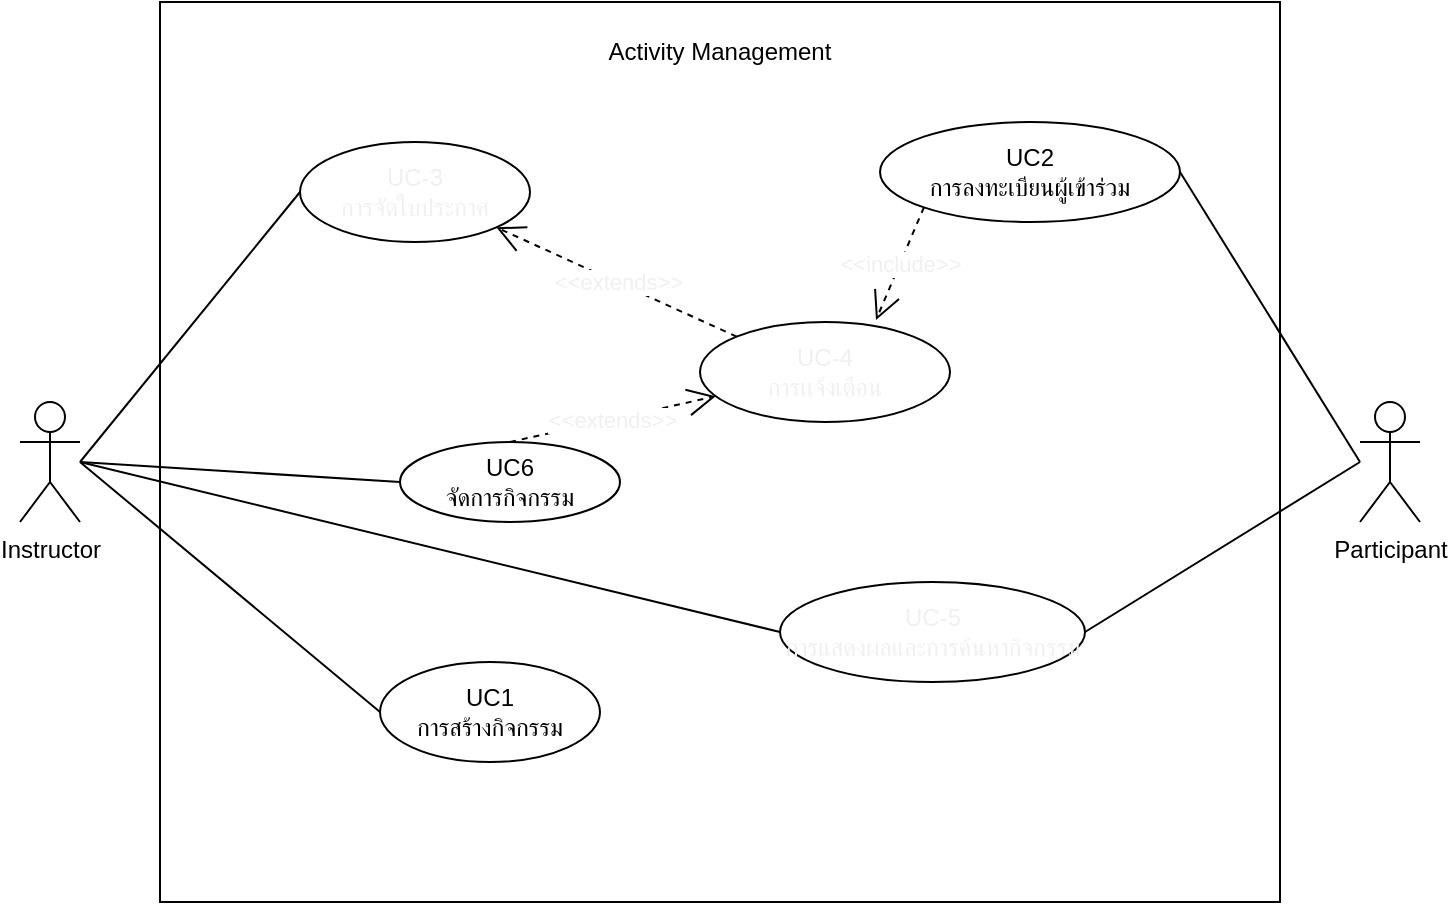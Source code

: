 <mxfile>
    <diagram id="m8P2tEuYKjLTcJf67UYX" name="Page-1">
        <mxGraphModel dx="676" dy="621" grid="1" gridSize="10" guides="1" tooltips="1" connect="1" arrows="1" fold="1" page="1" pageScale="1" pageWidth="850" pageHeight="1100" math="0" shadow="0">
            <root>
                <mxCell id="0"/>
                <mxCell id="1" parent="0"/>
                <mxCell id="9" value="" style="rounded=0;whiteSpace=wrap;html=1;" parent="1" vertex="1">
                    <mxGeometry x="150" y="40" width="560" height="450" as="geometry"/>
                </mxCell>
                <mxCell id="10" value="Participant" style="shape=umlActor;verticalLabelPosition=bottom;verticalAlign=top;html=1;outlineConnect=0;" parent="1" vertex="1">
                    <mxGeometry x="750" y="240" width="30" height="60" as="geometry"/>
                </mxCell>
                <mxCell id="55" style="edgeStyle=none;html=1;entryX=0;entryY=0.5;entryDx=0;entryDy=0;fontColor=#F0F0F0;endArrow=none;endFill=0;" parent="1" target="54" edge="1">
                    <mxGeometry relative="1" as="geometry">
                        <mxPoint x="110" y="270" as="sourcePoint"/>
                    </mxGeometry>
                </mxCell>
                <mxCell id="11" value="Instructor" style="shape=umlActor;verticalLabelPosition=bottom;verticalAlign=top;html=1;outlineConnect=0;" parent="1" vertex="1">
                    <mxGeometry x="80" y="240" width="30" height="60" as="geometry"/>
                </mxCell>
                <mxCell id="18" value="UC1&lt;br&gt;การสร้างกิจกรรม" style="ellipse;whiteSpace=wrap;html=1;" parent="1" vertex="1">
                    <mxGeometry x="260" y="370" width="110" height="50" as="geometry"/>
                </mxCell>
                <mxCell id="20" value="Activity Management" style="text;html=1;strokeColor=none;fillColor=none;align=center;verticalAlign=middle;whiteSpace=wrap;rounded=0;" parent="1" vertex="1">
                    <mxGeometry x="360" y="50" width="140" height="30" as="geometry"/>
                </mxCell>
                <mxCell id="21" value="UC2&lt;br&gt;การลงทะเบียนผู้เข้าร่วม" style="ellipse;whiteSpace=wrap;html=1;" parent="1" vertex="1">
                    <mxGeometry x="510" y="100" width="150" height="50" as="geometry"/>
                </mxCell>
                <mxCell id="26" value="UC-3&lt;br&gt;การจัดใบประกาศ" style="ellipse;whiteSpace=wrap;html=1;fontColor=#F0F0F0;" parent="1" vertex="1">
                    <mxGeometry x="220" y="110" width="115" height="50" as="geometry"/>
                </mxCell>
                <mxCell id="27" value="UC-4&lt;br&gt;การเเจ้งเตือน" style="ellipse;whiteSpace=wrap;html=1;fontColor=#F0F0F0;" parent="1" vertex="1">
                    <mxGeometry x="420" y="200" width="125" height="50" as="geometry"/>
                </mxCell>
                <mxCell id="28" value="UC-5&lt;br&gt;การแสดงผลและการค้นหากิจกรรม" style="ellipse;whiteSpace=wrap;html=1;fontColor=#F0F0F0;" parent="1" vertex="1">
                    <mxGeometry x="460" y="330" width="152.5" height="50" as="geometry"/>
                </mxCell>
                <mxCell id="40" value="" style="endArrow=none;html=1;fontColor=#F0F0F0;entryX=0;entryY=0.5;entryDx=0;entryDy=0;" parent="1" target="18" edge="1">
                    <mxGeometry width="50" height="50" relative="1" as="geometry">
                        <mxPoint x="110" y="270" as="sourcePoint"/>
                        <mxPoint x="440.0" y="140" as="targetPoint"/>
                    </mxGeometry>
                </mxCell>
                <mxCell id="41" value="" style="endArrow=none;html=1;fontColor=#F0F0F0;entryX=0;entryY=0.5;entryDx=0;entryDy=0;" parent="1" target="26" edge="1">
                    <mxGeometry width="50" height="50" relative="1" as="geometry">
                        <mxPoint x="110" y="270" as="sourcePoint"/>
                        <mxPoint x="250" y="135" as="targetPoint"/>
                    </mxGeometry>
                </mxCell>
                <mxCell id="42" value="" style="endArrow=none;html=1;fontColor=#F0F0F0;exitX=1;exitY=0.5;exitDx=0;exitDy=0;" parent="1" source="21" edge="1">
                    <mxGeometry width="50" height="50" relative="1" as="geometry">
                        <mxPoint x="130" y="280" as="sourcePoint"/>
                        <mxPoint x="750" y="270" as="targetPoint"/>
                    </mxGeometry>
                </mxCell>
                <mxCell id="43" value="&amp;lt;&amp;lt;include&amp;gt;&amp;gt;" style="endArrow=open;endSize=12;dashed=1;html=1;fontColor=#F0F0F0;entryX=0.704;entryY=-0.02;entryDx=0;entryDy=0;entryPerimeter=0;exitX=0;exitY=1;exitDx=0;exitDy=0;" parent="1" source="21" target="27" edge="1">
                    <mxGeometry x="-0.004" width="160" relative="1" as="geometry">
                        <mxPoint x="210" y="290" as="sourcePoint"/>
                        <mxPoint x="370" y="290" as="targetPoint"/>
                        <mxPoint as="offset"/>
                    </mxGeometry>
                </mxCell>
                <mxCell id="48" value="&amp;lt;&amp;lt;extends&amp;gt;&amp;gt;" style="endArrow=open;endSize=12;dashed=1;html=1;fontColor=#F0F0F0;entryX=1;entryY=1;entryDx=0;entryDy=0;exitX=0;exitY=0;exitDx=0;exitDy=0;" parent="1" source="27" target="26" edge="1">
                    <mxGeometry x="-0.011" width="160" relative="1" as="geometry">
                        <mxPoint x="566.967" y="152.678" as="sourcePoint"/>
                        <mxPoint x="508.0" y="189" as="targetPoint"/>
                        <mxPoint as="offset"/>
                    </mxGeometry>
                </mxCell>
                <mxCell id="52" value="" style="endArrow=none;html=1;fontColor=#F0F0F0;exitX=1;exitY=0.5;exitDx=0;exitDy=0;" parent="1" source="28" edge="1">
                    <mxGeometry width="50" height="50" relative="1" as="geometry">
                        <mxPoint x="370" y="300" as="sourcePoint"/>
                        <mxPoint x="750" y="270" as="targetPoint"/>
                    </mxGeometry>
                </mxCell>
                <mxCell id="53" value="&amp;lt;&amp;lt;extends&amp;gt;&amp;gt;" style="endArrow=open;endSize=12;dashed=1;html=1;fontColor=#F0F0F0;exitX=0.5;exitY=0;exitDx=0;exitDy=0;" parent="1" source="54" target="27" edge="1">
                    <mxGeometry x="-0.011" width="160" relative="1" as="geometry">
                        <mxPoint x="421.306" y="242.678" as="sourcePoint"/>
                        <mxPoint x="348.208" y="277.344" as="targetPoint"/>
                        <mxPoint as="offset"/>
                    </mxGeometry>
                </mxCell>
                <mxCell id="54" value="UC6&lt;br&gt;จัดการกิจกรรม" style="ellipse;whiteSpace=wrap;html=1;" parent="1" vertex="1">
                    <mxGeometry x="270" y="260" width="110" height="40" as="geometry"/>
                </mxCell>
                <mxCell id="59" value="" style="endArrow=none;html=1;fontColor=#F0F0F0;entryX=0;entryY=0.5;entryDx=0;entryDy=0;" parent="1" target="28" edge="1">
                    <mxGeometry width="50" height="50" relative="1" as="geometry">
                        <mxPoint x="110" y="270" as="sourcePoint"/>
                        <mxPoint x="340" y="250" as="targetPoint"/>
                    </mxGeometry>
                </mxCell>
            </root>
        </mxGraphModel>
    </diagram>
</mxfile>